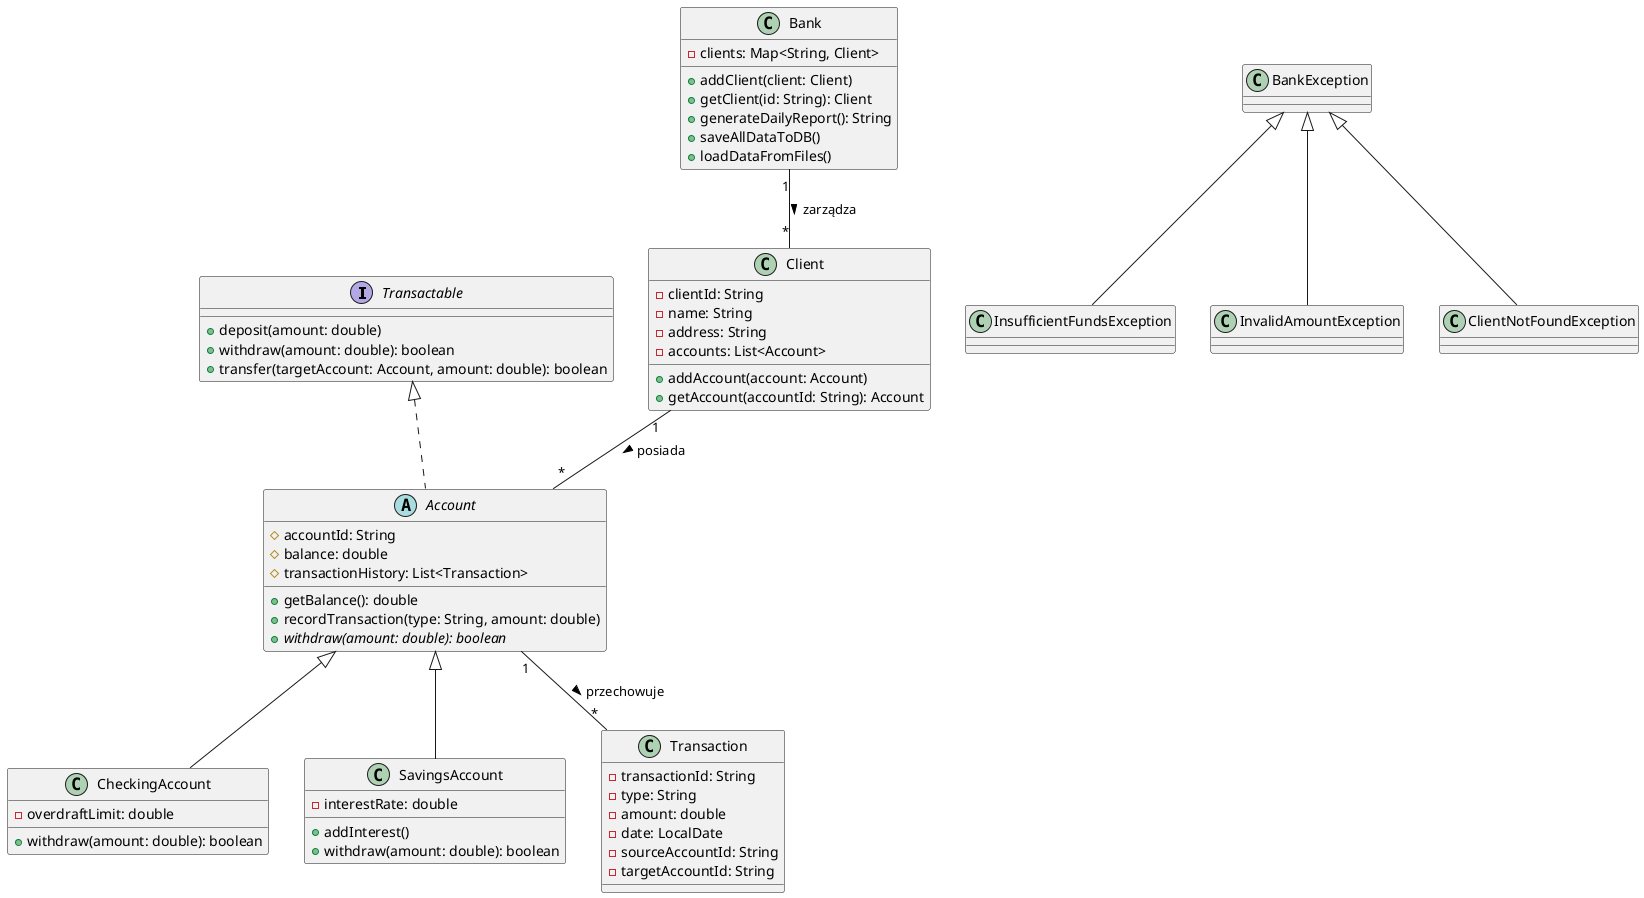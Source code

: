 @startuml

' Interfejsy
interface Transactable {
    +deposit(amount: double)
    +withdraw(amount: double): boolean
    +transfer(targetAccount: Account, amount: double): boolean
}

' Główna Klasa Zarządzająca
class Bank {
    -clients: Map<String, Client>
    +addClient(client: Client)
    +getClient(id: String): Client
    +generateDailyReport(): String
    +saveAllDataToDB()
    +loadDataFromFiles()
}

' Klasa Klienta
class Client {
    -clientId: String
    -name: String
    -address: String
    -accounts: List<Account>
    +addAccount(account: Account)
    +getAccount(accountId: String): Account
}

' Klasa Abstrakcyjna
abstract class Account {
    #accountId: String
    #balance: double
    #transactionHistory: List<Transaction>
    +getBalance(): double
    +recordTransaction(type: String, amount: double)
    +{abstract} withdraw(amount: double): boolean
}

' Podklasy Kont
class CheckingAccount {
    -overdraftLimit: double
    +withdraw(amount: double): boolean
}

class SavingsAccount {
    -interestRate: double
    +addInterest()
    ' Polimorfizm (inna implementacja niż w CheckingAccount)
    +withdraw(amount: double): boolean
}

' Klasa Transakcji
class Transaction {
    -transactionId: String
    -type: String
    -amount: double
    -date: LocalDate
    -sourceAccountId: String
    -targetAccountId: String
}

' Wyjątki
class BankException
class InsufficientFundsException
class InvalidAmountException
class ClientNotFoundException

' Relacje
Transactable <|.. Account
Account <|-- CheckingAccount
Account <|-- SavingsAccount

BankException <|-- InsufficientFundsException
BankException <|-- InvalidAmountException
BankException <|-- ClientNotFoundException

Bank "1" -- "*" Client : zarządza >
Client "1" -- "*" Account : posiada >
Account "1" -- "*" Transaction : przechowuje >

@enduml